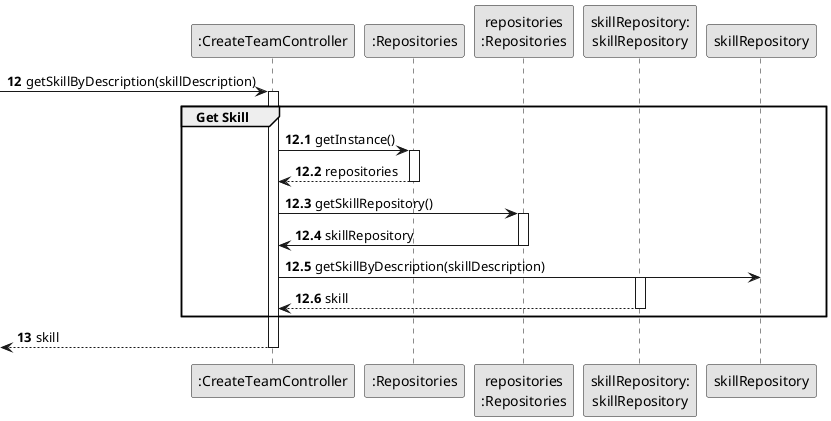 @startuml
skinparam monochrome true
skinparam packageStyle rectangle
skinparam shadowing false

participant ":CreateTeamController" as CTRL
participant ":Repositories" as RepositorySingleton
participant "repositories\n:Repositories" as PLAT
participant "skillRepository:\nskillRepository" as SkillRepository

autonumber 12
-> CTRL : getSkillByDescription(skillDescription)

autonumber 12.1

activate CTRL
    group Get Skill
        CTRL -> RepositorySingleton : getInstance()
        activate RepositorySingleton

            RepositorySingleton --> CTRL: repositories
        deactivate RepositorySingleton

        CTRL -> PLAT : getSkillRepository()
        activate PLAT

            PLAT -> CTRL : skillRepository
        deactivate PLAT

        CTRL -> skillRepository : getSkillByDescription(skillDescription)
        activate SkillRepository

            SkillRepository --> CTRL : skill
        deactivate SkillRepository

    end group

    autonumber 13
    <-- CTRL : skill

deactivate CTRL


@enduml